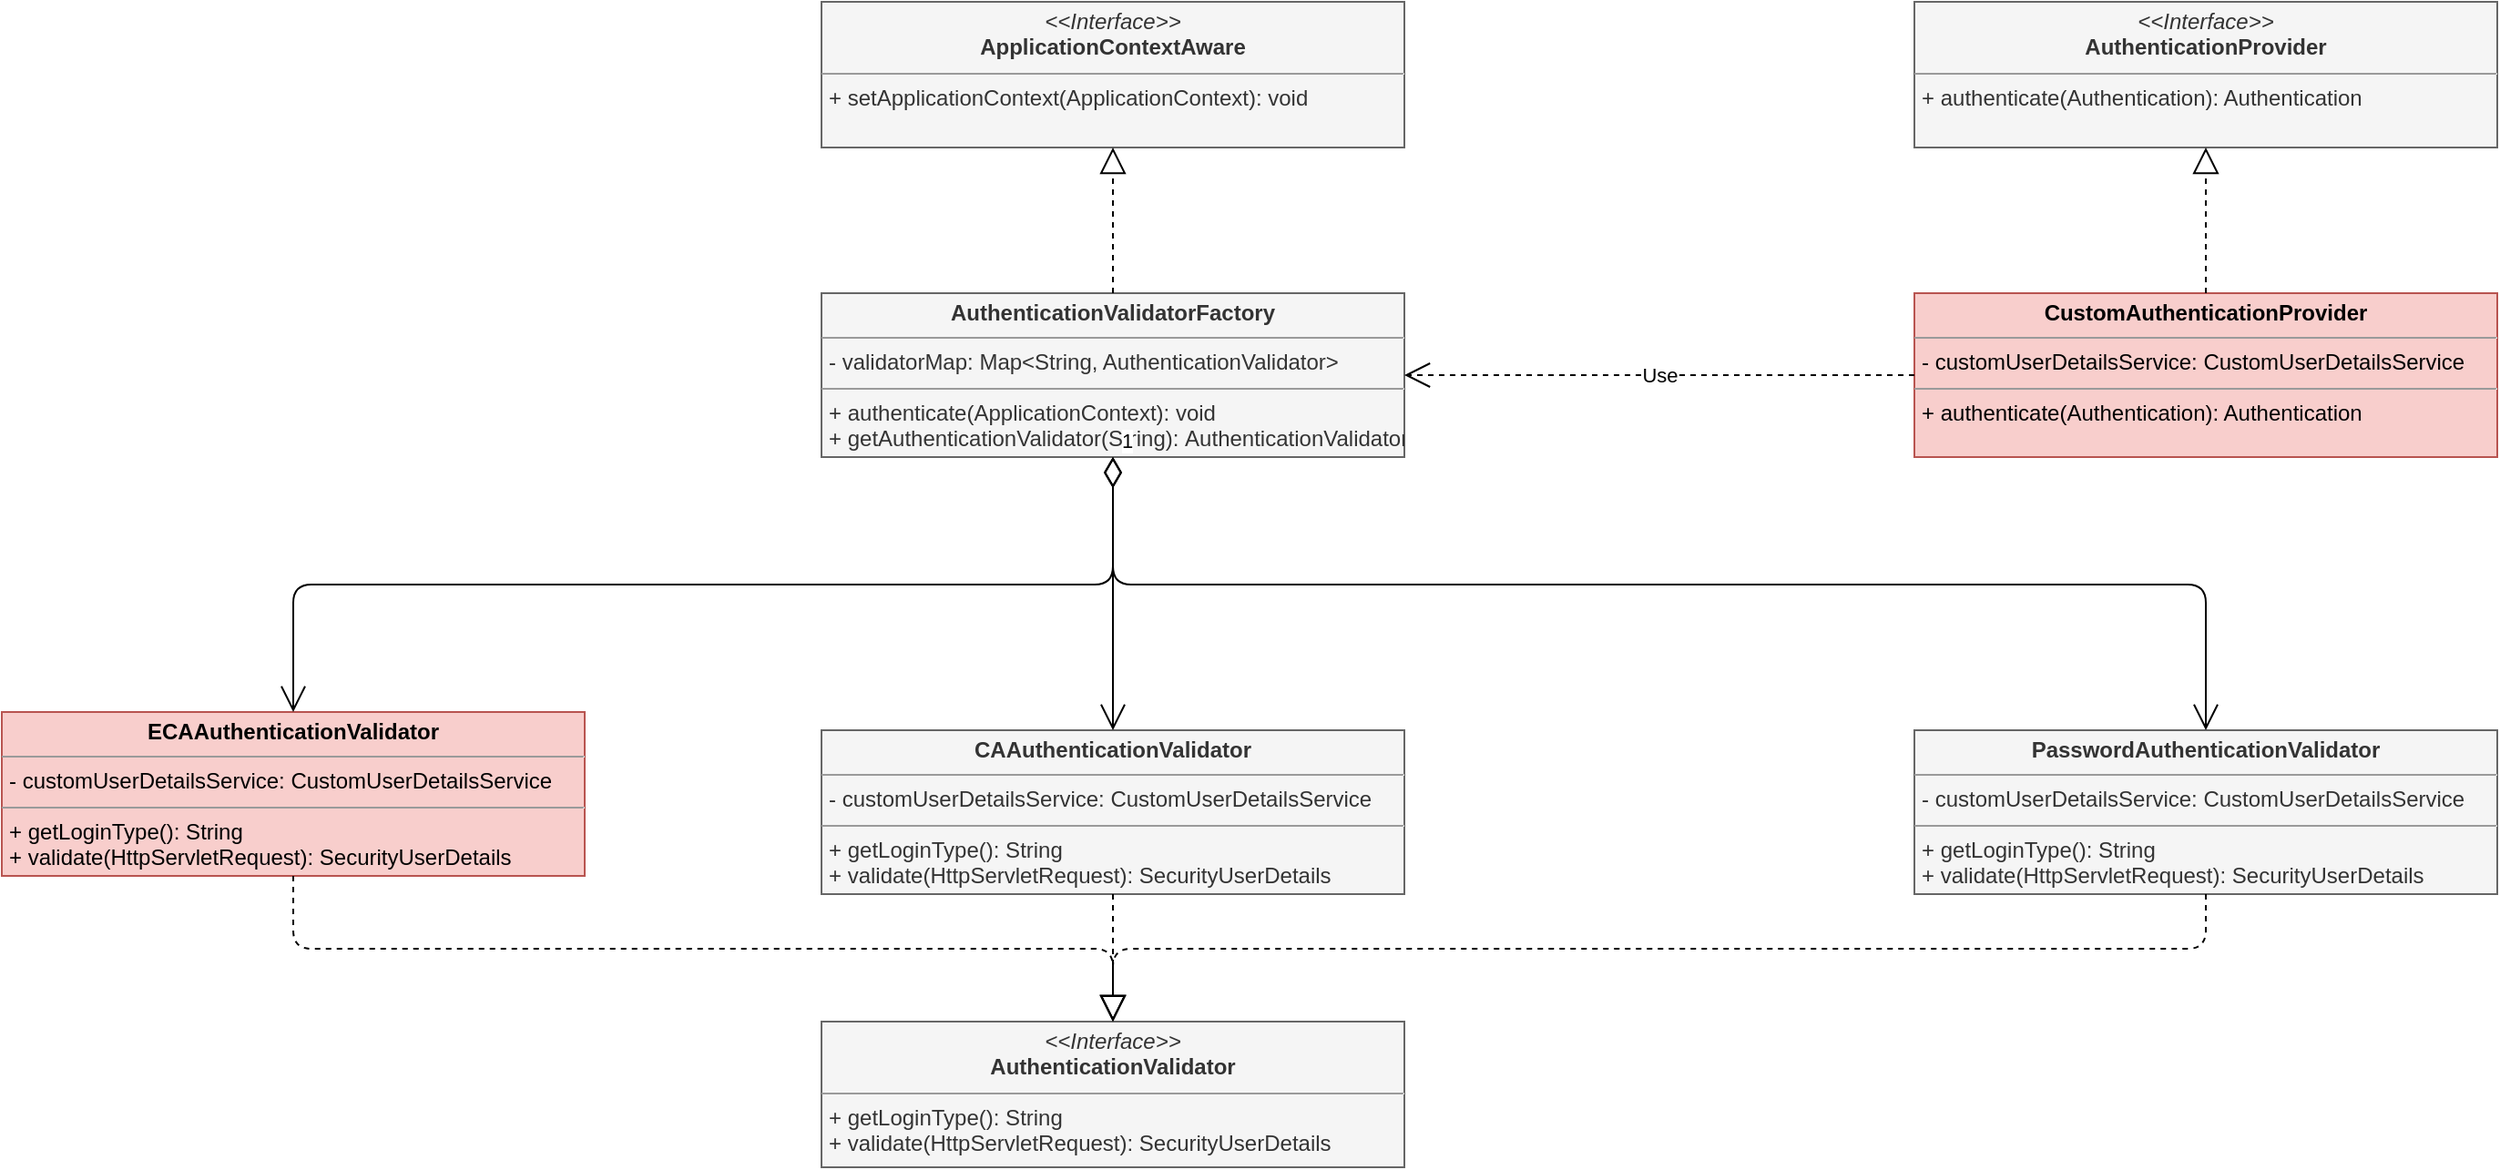 <mxfile version="15.1.4" type="github">
  <diagram id="C5RBs43oDa-KdzZeNtuy" name="Page-1">
    <mxGraphModel dx="946" dy="1692" grid="1" gridSize="10" guides="1" tooltips="1" connect="1" arrows="1" fold="1" page="1" pageScale="1" pageWidth="827" pageHeight="1169" math="0" shadow="0">
      <root>
        <mxCell id="WIyWlLk6GJQsqaUBKTNV-0" />
        <mxCell id="WIyWlLk6GJQsqaUBKTNV-1" parent="WIyWlLk6GJQsqaUBKTNV-0" />
        <mxCell id="b2I01wWd0jscvMlN2_ew-0" value="&lt;p style=&quot;margin: 0px ; margin-top: 4px ; text-align: center&quot;&gt;&lt;i&gt;&amp;lt;&amp;lt;Interface&amp;gt;&amp;gt;&lt;/i&gt;&lt;br&gt;&lt;b&gt;AuthenticationValidator&lt;/b&gt;&lt;/p&gt;&lt;hr size=&quot;1&quot;&gt;&lt;p style=&quot;margin: 0px ; margin-left: 4px&quot;&gt;+ getLoginType(): String&lt;br&gt;+ validate(HttpServletRequest): SecurityUserDetails&lt;/p&gt;" style="verticalAlign=top;align=left;overflow=fill;fontSize=12;fontFamily=Helvetica;html=1;fillColor=#f5f5f5;strokeColor=#666666;fontColor=#333333;" parent="WIyWlLk6GJQsqaUBKTNV-1" vertex="1">
          <mxGeometry x="680" y="360" width="320" height="80" as="geometry" />
        </mxCell>
        <mxCell id="b2I01wWd0jscvMlN2_ew-1" value="&lt;p style=&quot;margin: 0px ; margin-top: 4px ; text-align: center&quot;&gt;&lt;b&gt;PasswordAuthenticationValidator&lt;/b&gt;&lt;br&gt;&lt;/p&gt;&lt;hr size=&quot;1&quot;&gt;&lt;p style=&quot;margin: 0px ; margin-left: 4px&quot;&gt;- customUserDetailsService: CustomUserDetailsService&lt;/p&gt;&lt;hr size=&quot;1&quot;&gt;&lt;p style=&quot;margin: 0px ; margin-left: 4px&quot;&gt;+ getLoginType(): String&lt;br&gt;+ validate(HttpServletRequest): SecurityUserDetails&lt;br&gt;&lt;/p&gt;&lt;p style=&quot;margin: 0px ; margin-left: 4px&quot;&gt;&lt;br&gt;&lt;/p&gt;" style="verticalAlign=top;align=left;overflow=fill;fontSize=12;fontFamily=Helvetica;html=1;fillColor=#f5f5f5;strokeColor=#666666;fontColor=#333333;" parent="WIyWlLk6GJQsqaUBKTNV-1" vertex="1">
          <mxGeometry x="1280" y="200" width="320" height="90" as="geometry" />
        </mxCell>
        <mxCell id="b2I01wWd0jscvMlN2_ew-2" value="&lt;p style=&quot;margin: 0px ; margin-top: 4px ; text-align: center&quot;&gt;&lt;b&gt;CAAuthenticationValidator&lt;/b&gt;&lt;br&gt;&lt;/p&gt;&lt;hr size=&quot;1&quot;&gt;&lt;p style=&quot;margin: 0px ; margin-left: 4px&quot;&gt;- customUserDetailsService: CustomUserDetailsService&lt;/p&gt;&lt;hr size=&quot;1&quot;&gt;&lt;p style=&quot;margin: 0px ; margin-left: 4px&quot;&gt;+ getLoginType(): String&lt;br&gt;+ validate(HttpServletRequest): SecurityUserDetails&lt;br&gt;&lt;/p&gt;&lt;p style=&quot;margin: 0px ; margin-left: 4px&quot;&gt;&lt;br&gt;&lt;/p&gt;" style="verticalAlign=top;align=left;overflow=fill;fontSize=12;fontFamily=Helvetica;html=1;fillColor=#f5f5f5;strokeColor=#666666;fontColor=#333333;" parent="WIyWlLk6GJQsqaUBKTNV-1" vertex="1">
          <mxGeometry x="680" y="200" width="320" height="90" as="geometry" />
        </mxCell>
        <mxCell id="b2I01wWd0jscvMlN2_ew-4" value="&lt;p style=&quot;margin: 0px ; margin-top: 4px ; text-align: center&quot;&gt;&lt;b&gt;ECAAuthenticationValidator&lt;/b&gt;&lt;br&gt;&lt;/p&gt;&lt;hr size=&quot;1&quot;&gt;&lt;p style=&quot;margin: 0px ; margin-left: 4px&quot;&gt;- customUserDetailsService: CustomUserDetailsService&lt;/p&gt;&lt;hr size=&quot;1&quot;&gt;&lt;p style=&quot;margin: 0px ; margin-left: 4px&quot;&gt;+ getLoginType(): String&lt;br&gt;+ validate(HttpServletRequest): SecurityUserDetails&lt;br&gt;&lt;/p&gt;&lt;p style=&quot;margin: 0px ; margin-left: 4px&quot;&gt;&lt;br&gt;&lt;/p&gt;" style="verticalAlign=top;align=left;overflow=fill;fontSize=12;fontFamily=Helvetica;html=1;fillColor=#f8cecc;strokeColor=#b85450;" parent="WIyWlLk6GJQsqaUBKTNV-1" vertex="1">
          <mxGeometry x="230" y="190" width="320" height="90" as="geometry" />
        </mxCell>
        <mxCell id="b2I01wWd0jscvMlN2_ew-8" value="" style="endArrow=block;dashed=1;endFill=0;endSize=12;html=1;exitX=0.5;exitY=1;exitDx=0;exitDy=0;entryX=0.5;entryY=0;entryDx=0;entryDy=0;edgeStyle=orthogonalEdgeStyle;" parent="WIyWlLk6GJQsqaUBKTNV-1" source="b2I01wWd0jscvMlN2_ew-4" target="b2I01wWd0jscvMlN2_ew-0" edge="1">
          <mxGeometry width="160" relative="1" as="geometry">
            <mxPoint x="520" y="320" as="sourcePoint" />
            <mxPoint x="450" y="320" as="targetPoint" />
          </mxGeometry>
        </mxCell>
        <mxCell id="b2I01wWd0jscvMlN2_ew-9" value="&lt;p style=&quot;margin: 0px ; margin-top: 4px ; text-align: center&quot;&gt;&lt;i&gt;&amp;lt;&amp;lt;Interface&amp;gt;&amp;gt;&lt;/i&gt;&lt;br&gt;&lt;b&gt;AuthenticationProvider&lt;/b&gt;&lt;br&gt;&lt;/p&gt;&lt;hr size=&quot;1&quot;&gt;&lt;p style=&quot;margin: 0px ; margin-left: 4px&quot;&gt;+ authenticate(Authentication): Authentication&lt;/p&gt;" style="verticalAlign=top;align=left;overflow=fill;fontSize=12;fontFamily=Helvetica;html=1;fillColor=#f5f5f5;strokeColor=#666666;fontColor=#333333;" parent="WIyWlLk6GJQsqaUBKTNV-1" vertex="1">
          <mxGeometry x="1280" y="-200" width="320" height="80" as="geometry" />
        </mxCell>
        <mxCell id="b2I01wWd0jscvMlN2_ew-10" value="&lt;p style=&quot;margin: 0px ; margin-top: 4px ; text-align: center&quot;&gt;&lt;b&gt;CustomAuthenticationProvider&lt;/b&gt;&lt;br&gt;&lt;/p&gt;&lt;hr size=&quot;1&quot;&gt;&lt;p style=&quot;margin: 0px ; margin-left: 4px&quot;&gt;- customUserDetailsService: CustomUserDetailsService&lt;/p&gt;&lt;hr size=&quot;1&quot;&gt;&lt;p style=&quot;margin: 0px ; margin-left: 4px&quot;&gt;+ authenticate(Authentication): Authentication&lt;br&gt;&lt;/p&gt;&lt;p style=&quot;margin: 0px ; margin-left: 4px&quot;&gt;&lt;br&gt;&lt;/p&gt;" style="verticalAlign=top;align=left;overflow=fill;fontSize=12;fontFamily=Helvetica;html=1;fillColor=#f8cecc;strokeColor=#b85450;" parent="WIyWlLk6GJQsqaUBKTNV-1" vertex="1">
          <mxGeometry x="1280" y="-40" width="320" height="90" as="geometry" />
        </mxCell>
        <mxCell id="b2I01wWd0jscvMlN2_ew-11" value="&lt;p style=&quot;margin: 0px ; margin-top: 4px ; text-align: center&quot;&gt;&lt;b&gt;AuthenticationValidatorFactory&lt;/b&gt;&lt;br&gt;&lt;/p&gt;&lt;hr size=&quot;1&quot;&gt;&lt;p style=&quot;margin: 0px ; margin-left: 4px&quot;&gt;- validatorMap: Map&amp;lt;String, AuthenticationValidator&amp;gt;&lt;/p&gt;&lt;hr size=&quot;1&quot;&gt;&lt;p style=&quot;margin: 0px ; margin-left: 4px&quot;&gt;+ authenticate(ApplicationContext): void&lt;br&gt;&lt;/p&gt;&lt;p style=&quot;margin: 0px ; margin-left: 4px&quot;&gt;+&amp;nbsp;getAuthenticationValidator(String):&amp;nbsp;AuthenticationValidator&lt;/p&gt;&lt;p style=&quot;margin: 0px ; margin-left: 4px&quot;&gt;&lt;br&gt;&lt;/p&gt;" style="verticalAlign=top;align=left;overflow=fill;fontSize=12;fontFamily=Helvetica;html=1;fillColor=#f5f5f5;strokeColor=#666666;fontColor=#333333;" parent="WIyWlLk6GJQsqaUBKTNV-1" vertex="1">
          <mxGeometry x="680" y="-40" width="320" height="90" as="geometry" />
        </mxCell>
        <mxCell id="b2I01wWd0jscvMlN2_ew-12" value="&lt;p style=&quot;margin: 0px ; margin-top: 4px ; text-align: center&quot;&gt;&lt;i&gt;&amp;lt;&amp;lt;Interface&amp;gt;&amp;gt;&lt;/i&gt;&lt;br&gt;&lt;b&gt;ApplicationContextAware&lt;/b&gt;&lt;br&gt;&lt;/p&gt;&lt;hr size=&quot;1&quot;&gt;&lt;p style=&quot;margin: 0px ; margin-left: 4px&quot;&gt;+ setApplicationContext(ApplicationContext): void&lt;/p&gt;" style="verticalAlign=top;align=left;overflow=fill;fontSize=12;fontFamily=Helvetica;html=1;fillColor=#f5f5f5;strokeColor=#666666;fontColor=#333333;" parent="WIyWlLk6GJQsqaUBKTNV-1" vertex="1">
          <mxGeometry x="680" y="-200" width="320" height="80" as="geometry" />
        </mxCell>
        <mxCell id="b2I01wWd0jscvMlN2_ew-15" value="" style="endArrow=block;dashed=1;endFill=0;endSize=12;html=1;exitX=0.5;exitY=0;exitDx=0;exitDy=0;entryX=0.5;entryY=1;entryDx=0;entryDy=0;" parent="WIyWlLk6GJQsqaUBKTNV-1" source="b2I01wWd0jscvMlN2_ew-11" target="b2I01wWd0jscvMlN2_ew-12" edge="1">
          <mxGeometry width="160" relative="1" as="geometry">
            <mxPoint x="1000" y="-110" as="sourcePoint" />
            <mxPoint x="1160" y="-110" as="targetPoint" />
          </mxGeometry>
        </mxCell>
        <mxCell id="b2I01wWd0jscvMlN2_ew-16" value="" style="endArrow=block;dashed=1;endFill=0;endSize=12;html=1;exitX=0.5;exitY=0;exitDx=0;exitDy=0;entryX=0.5;entryY=1;entryDx=0;entryDy=0;" parent="WIyWlLk6GJQsqaUBKTNV-1" source="b2I01wWd0jscvMlN2_ew-10" target="b2I01wWd0jscvMlN2_ew-9" edge="1">
          <mxGeometry width="160" relative="1" as="geometry">
            <mxPoint x="1489" y="-60" as="sourcePoint" />
            <mxPoint x="1649" y="-60" as="targetPoint" />
          </mxGeometry>
        </mxCell>
        <mxCell id="b2I01wWd0jscvMlN2_ew-17" value="Use" style="endArrow=open;endSize=12;dashed=1;html=1;entryX=1;entryY=0.5;entryDx=0;entryDy=0;exitX=0;exitY=0.5;exitDx=0;exitDy=0;" parent="WIyWlLk6GJQsqaUBKTNV-1" source="b2I01wWd0jscvMlN2_ew-10" target="b2I01wWd0jscvMlN2_ew-11" edge="1">
          <mxGeometry width="160" relative="1" as="geometry">
            <mxPoint x="1200" y="100" as="sourcePoint" />
            <mxPoint x="1360" y="100" as="targetPoint" />
          </mxGeometry>
        </mxCell>
        <mxCell id="b2I01wWd0jscvMlN2_ew-18" value="" style="endArrow=block;dashed=1;endFill=0;endSize=12;html=1;entryX=0.5;entryY=0;entryDx=0;entryDy=0;exitX=0.5;exitY=1;exitDx=0;exitDy=0;edgeStyle=elbowEdgeStyle;elbow=vertical;" parent="WIyWlLk6GJQsqaUBKTNV-1" source="b2I01wWd0jscvMlN2_ew-2" target="b2I01wWd0jscvMlN2_ew-0" edge="1">
          <mxGeometry width="160" relative="1" as="geometry">
            <mxPoint x="1140" y="390" as="sourcePoint" />
            <mxPoint x="1300" y="390" as="targetPoint" />
          </mxGeometry>
        </mxCell>
        <mxCell id="b2I01wWd0jscvMlN2_ew-19" value="" style="endArrow=block;dashed=1;endFill=0;endSize=12;html=1;entryX=0.5;entryY=0;entryDx=0;entryDy=0;exitX=0.5;exitY=1;exitDx=0;exitDy=0;edgeStyle=elbowEdgeStyle;elbow=vertical;" parent="WIyWlLk6GJQsqaUBKTNV-1" source="b2I01wWd0jscvMlN2_ew-1" target="b2I01wWd0jscvMlN2_ew-0" edge="1">
          <mxGeometry width="160" relative="1" as="geometry">
            <mxPoint x="1210" y="390" as="sourcePoint" />
            <mxPoint x="1370" y="390" as="targetPoint" />
            <Array as="points">
              <mxPoint x="1190" y="320" />
            </Array>
          </mxGeometry>
        </mxCell>
        <mxCell id="b2I01wWd0jscvMlN2_ew-20" value="1" style="endArrow=open;html=1;endSize=12;startArrow=diamondThin;startSize=14;startFill=0;edgeStyle=orthogonalEdgeStyle;align=left;verticalAlign=bottom;exitX=0.5;exitY=1;exitDx=0;exitDy=0;" parent="WIyWlLk6GJQsqaUBKTNV-1" source="b2I01wWd0jscvMlN2_ew-11" target="b2I01wWd0jscvMlN2_ew-4" edge="1">
          <mxGeometry x="-1" y="3" relative="1" as="geometry">
            <mxPoint x="650" y="110" as="sourcePoint" />
            <mxPoint x="810" y="110" as="targetPoint" />
            <Array as="points">
              <mxPoint x="840" y="120" />
              <mxPoint x="390" y="120" />
            </Array>
          </mxGeometry>
        </mxCell>
        <mxCell id="b2I01wWd0jscvMlN2_ew-21" value="1" style="endArrow=open;html=1;endSize=12;startArrow=diamondThin;startSize=14;startFill=0;edgeStyle=orthogonalEdgeStyle;align=left;verticalAlign=bottom;entryX=0.5;entryY=0;entryDx=0;entryDy=0;exitX=0.5;exitY=1;exitDx=0;exitDy=0;" parent="WIyWlLk6GJQsqaUBKTNV-1" source="b2I01wWd0jscvMlN2_ew-11" target="b2I01wWd0jscvMlN2_ew-2" edge="1">
          <mxGeometry x="-1" y="3" relative="1" as="geometry">
            <mxPoint x="1040" y="50" as="sourcePoint" />
            <mxPoint x="1220" y="130" as="targetPoint" />
          </mxGeometry>
        </mxCell>
        <mxCell id="b2I01wWd0jscvMlN2_ew-23" value="1" style="endArrow=open;html=1;endSize=12;startArrow=diamondThin;startSize=14;startFill=0;edgeStyle=orthogonalEdgeStyle;align=left;verticalAlign=bottom;exitX=0.5;exitY=1;exitDx=0;exitDy=0;entryX=0.5;entryY=0;entryDx=0;entryDy=0;" parent="WIyWlLk6GJQsqaUBKTNV-1" source="b2I01wWd0jscvMlN2_ew-11" target="b2I01wWd0jscvMlN2_ew-1" edge="1">
          <mxGeometry x="-1" y="3" relative="1" as="geometry">
            <mxPoint x="1320" y="130" as="sourcePoint" />
            <mxPoint x="1480" y="130" as="targetPoint" />
            <Array as="points">
              <mxPoint x="840" y="120" />
              <mxPoint x="1440" y="120" />
            </Array>
          </mxGeometry>
        </mxCell>
      </root>
    </mxGraphModel>
  </diagram>
</mxfile>
